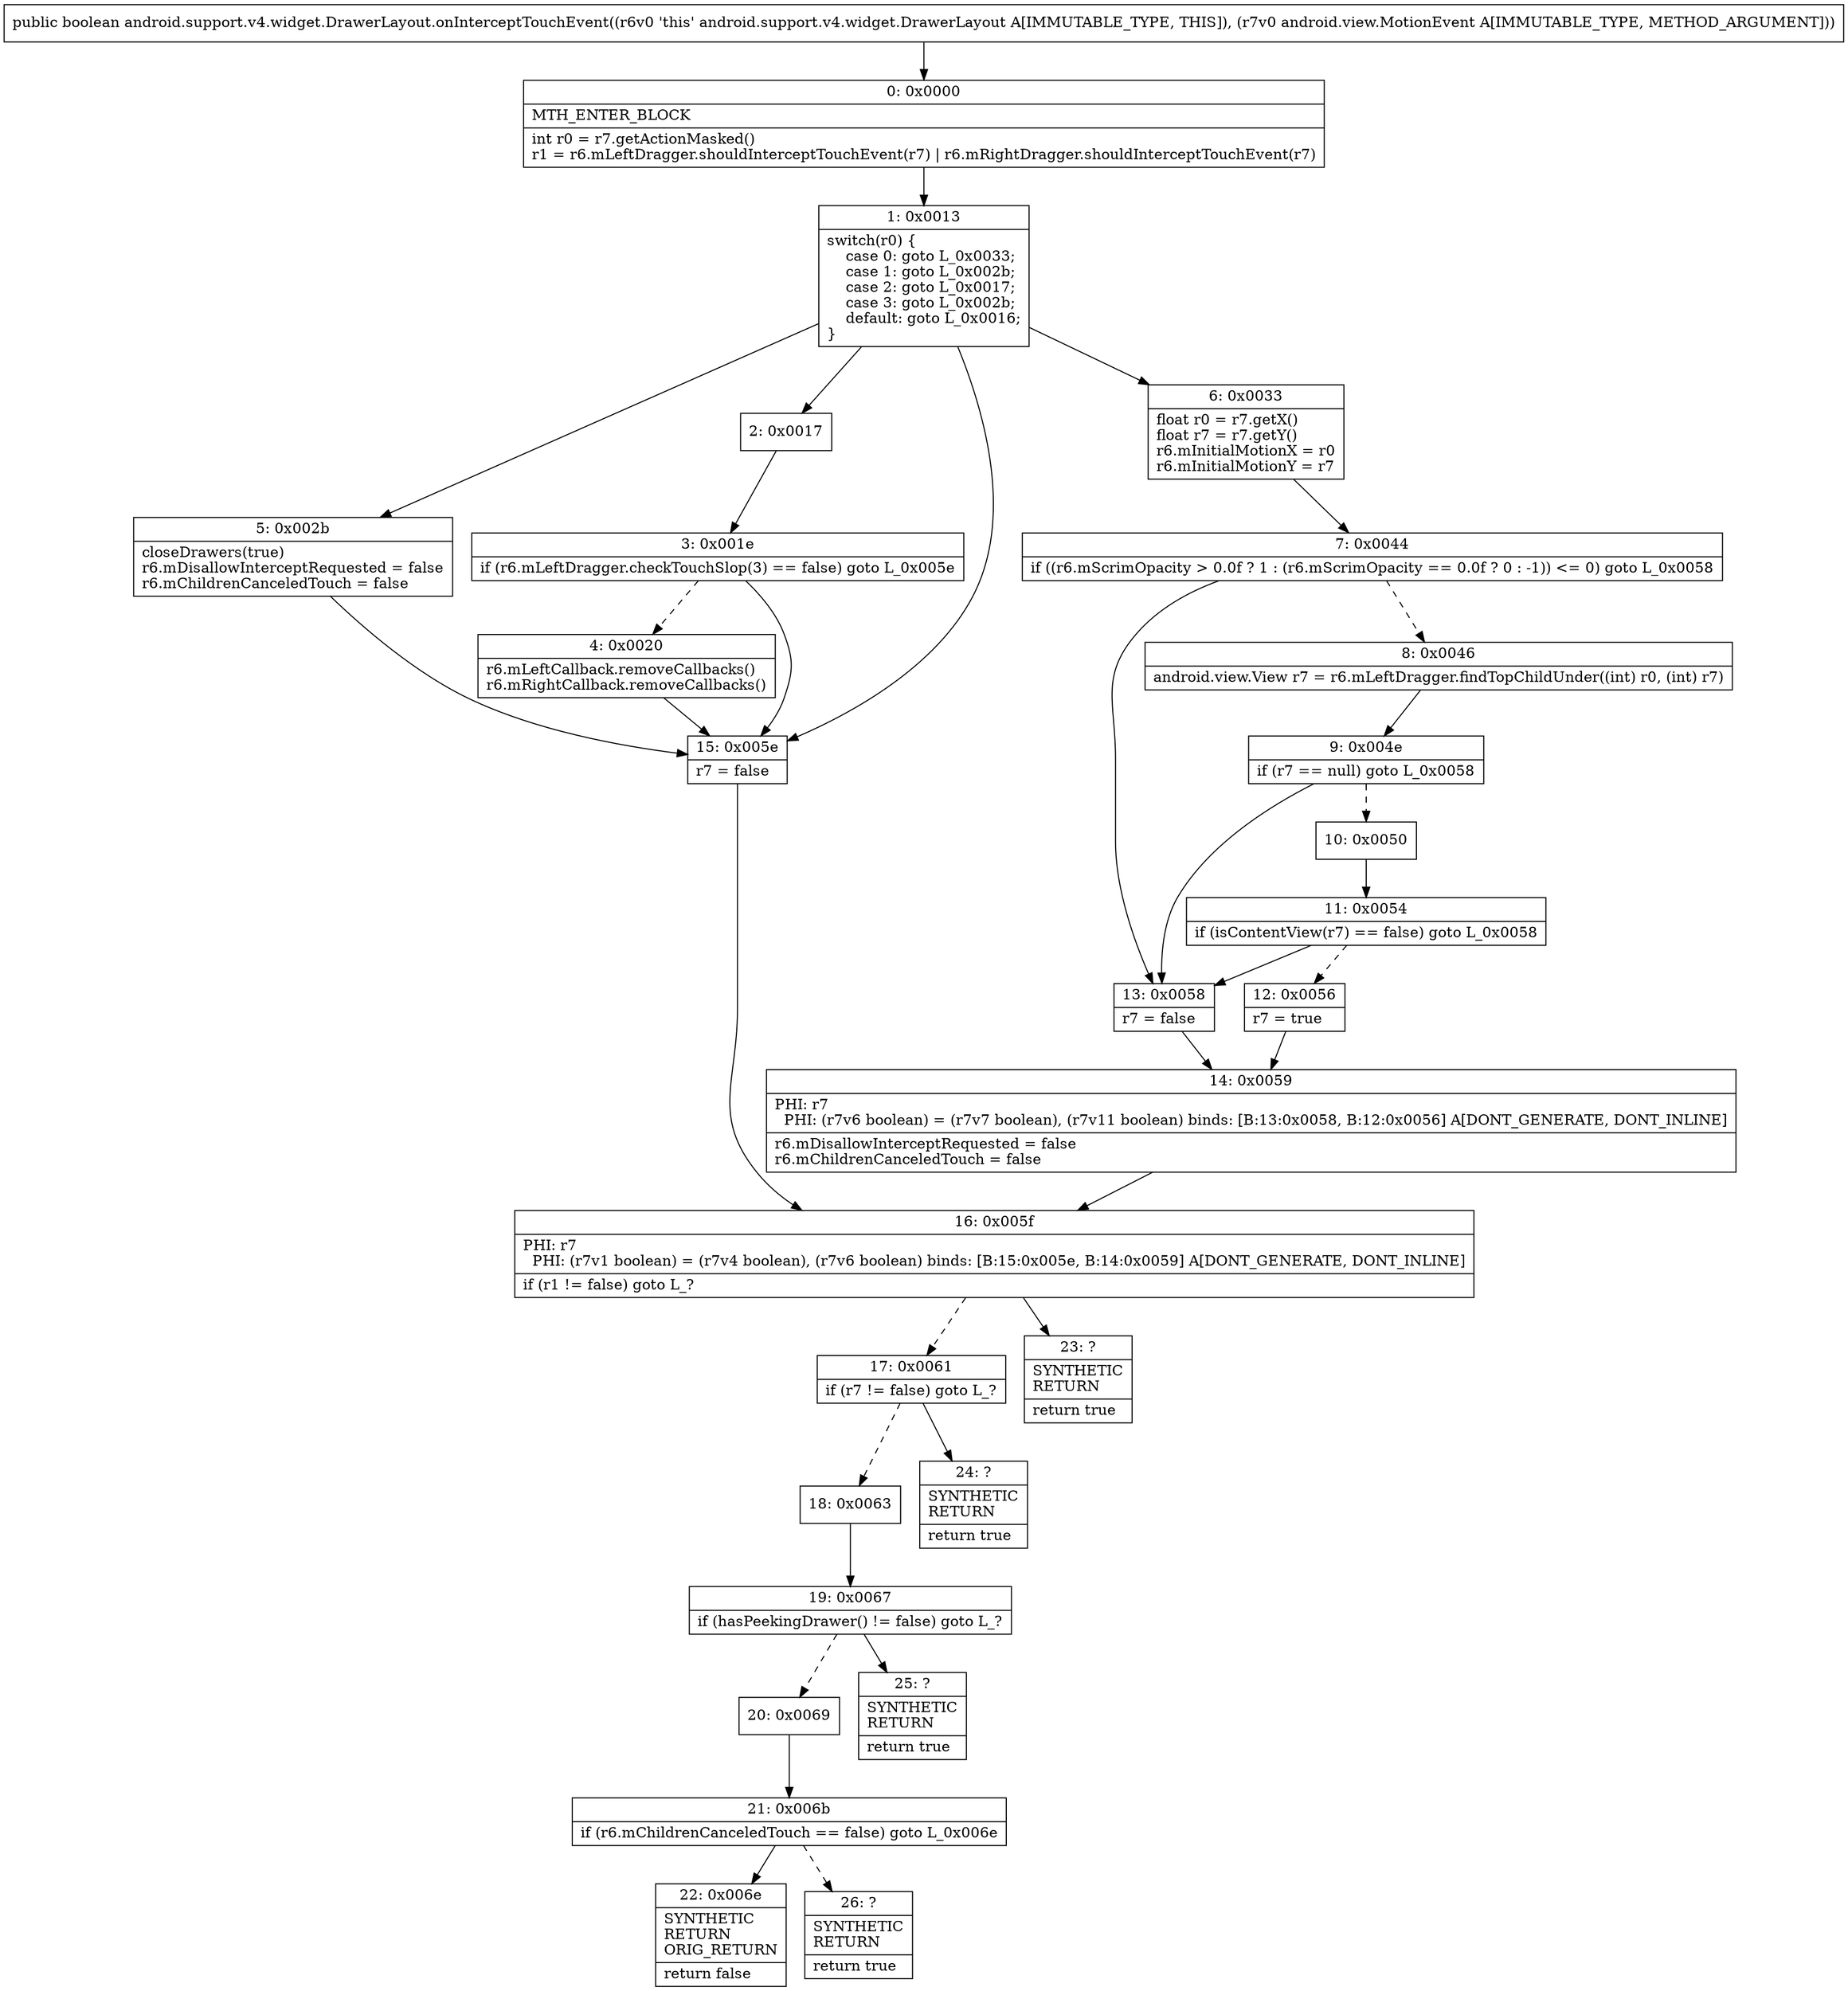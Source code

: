 digraph "CFG forandroid.support.v4.widget.DrawerLayout.onInterceptTouchEvent(Landroid\/view\/MotionEvent;)Z" {
Node_0 [shape=record,label="{0\:\ 0x0000|MTH_ENTER_BLOCK\l|int r0 = r7.getActionMasked()\lr1 = r6.mLeftDragger.shouldInterceptTouchEvent(r7) \| r6.mRightDragger.shouldInterceptTouchEvent(r7)\l}"];
Node_1 [shape=record,label="{1\:\ 0x0013|switch(r0) \{\l    case 0: goto L_0x0033;\l    case 1: goto L_0x002b;\l    case 2: goto L_0x0017;\l    case 3: goto L_0x002b;\l    default: goto L_0x0016;\l\}\l}"];
Node_2 [shape=record,label="{2\:\ 0x0017}"];
Node_3 [shape=record,label="{3\:\ 0x001e|if (r6.mLeftDragger.checkTouchSlop(3) == false) goto L_0x005e\l}"];
Node_4 [shape=record,label="{4\:\ 0x0020|r6.mLeftCallback.removeCallbacks()\lr6.mRightCallback.removeCallbacks()\l}"];
Node_5 [shape=record,label="{5\:\ 0x002b|closeDrawers(true)\lr6.mDisallowInterceptRequested = false\lr6.mChildrenCanceledTouch = false\l}"];
Node_6 [shape=record,label="{6\:\ 0x0033|float r0 = r7.getX()\lfloat r7 = r7.getY()\lr6.mInitialMotionX = r0\lr6.mInitialMotionY = r7\l}"];
Node_7 [shape=record,label="{7\:\ 0x0044|if ((r6.mScrimOpacity \> 0.0f ? 1 : (r6.mScrimOpacity == 0.0f ? 0 : \-1)) \<= 0) goto L_0x0058\l}"];
Node_8 [shape=record,label="{8\:\ 0x0046|android.view.View r7 = r6.mLeftDragger.findTopChildUnder((int) r0, (int) r7)\l}"];
Node_9 [shape=record,label="{9\:\ 0x004e|if (r7 == null) goto L_0x0058\l}"];
Node_10 [shape=record,label="{10\:\ 0x0050}"];
Node_11 [shape=record,label="{11\:\ 0x0054|if (isContentView(r7) == false) goto L_0x0058\l}"];
Node_12 [shape=record,label="{12\:\ 0x0056|r7 = true\l}"];
Node_13 [shape=record,label="{13\:\ 0x0058|r7 = false\l}"];
Node_14 [shape=record,label="{14\:\ 0x0059|PHI: r7 \l  PHI: (r7v6 boolean) = (r7v7 boolean), (r7v11 boolean) binds: [B:13:0x0058, B:12:0x0056] A[DONT_GENERATE, DONT_INLINE]\l|r6.mDisallowInterceptRequested = false\lr6.mChildrenCanceledTouch = false\l}"];
Node_15 [shape=record,label="{15\:\ 0x005e|r7 = false\l}"];
Node_16 [shape=record,label="{16\:\ 0x005f|PHI: r7 \l  PHI: (r7v1 boolean) = (r7v4 boolean), (r7v6 boolean) binds: [B:15:0x005e, B:14:0x0059] A[DONT_GENERATE, DONT_INLINE]\l|if (r1 != false) goto L_?\l}"];
Node_17 [shape=record,label="{17\:\ 0x0061|if (r7 != false) goto L_?\l}"];
Node_18 [shape=record,label="{18\:\ 0x0063}"];
Node_19 [shape=record,label="{19\:\ 0x0067|if (hasPeekingDrawer() != false) goto L_?\l}"];
Node_20 [shape=record,label="{20\:\ 0x0069}"];
Node_21 [shape=record,label="{21\:\ 0x006b|if (r6.mChildrenCanceledTouch == false) goto L_0x006e\l}"];
Node_22 [shape=record,label="{22\:\ 0x006e|SYNTHETIC\lRETURN\lORIG_RETURN\l|return false\l}"];
Node_23 [shape=record,label="{23\:\ ?|SYNTHETIC\lRETURN\l|return true\l}"];
Node_24 [shape=record,label="{24\:\ ?|SYNTHETIC\lRETURN\l|return true\l}"];
Node_25 [shape=record,label="{25\:\ ?|SYNTHETIC\lRETURN\l|return true\l}"];
Node_26 [shape=record,label="{26\:\ ?|SYNTHETIC\lRETURN\l|return true\l}"];
MethodNode[shape=record,label="{public boolean android.support.v4.widget.DrawerLayout.onInterceptTouchEvent((r6v0 'this' android.support.v4.widget.DrawerLayout A[IMMUTABLE_TYPE, THIS]), (r7v0 android.view.MotionEvent A[IMMUTABLE_TYPE, METHOD_ARGUMENT])) }"];
MethodNode -> Node_0;
Node_0 -> Node_1;
Node_1 -> Node_2;
Node_1 -> Node_5;
Node_1 -> Node_6;
Node_1 -> Node_15;
Node_2 -> Node_3;
Node_3 -> Node_4[style=dashed];
Node_3 -> Node_15;
Node_4 -> Node_15;
Node_5 -> Node_15;
Node_6 -> Node_7;
Node_7 -> Node_8[style=dashed];
Node_7 -> Node_13;
Node_8 -> Node_9;
Node_9 -> Node_10[style=dashed];
Node_9 -> Node_13;
Node_10 -> Node_11;
Node_11 -> Node_12[style=dashed];
Node_11 -> Node_13;
Node_12 -> Node_14;
Node_13 -> Node_14;
Node_14 -> Node_16;
Node_15 -> Node_16;
Node_16 -> Node_17[style=dashed];
Node_16 -> Node_23;
Node_17 -> Node_18[style=dashed];
Node_17 -> Node_24;
Node_18 -> Node_19;
Node_19 -> Node_20[style=dashed];
Node_19 -> Node_25;
Node_20 -> Node_21;
Node_21 -> Node_22;
Node_21 -> Node_26[style=dashed];
}

